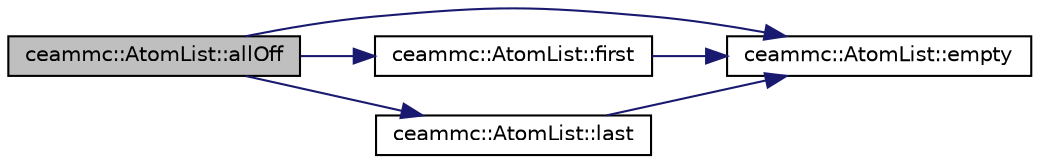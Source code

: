 digraph "ceammc::AtomList::allOff"
{
  edge [fontname="Helvetica",fontsize="10",labelfontname="Helvetica",labelfontsize="10"];
  node [fontname="Helvetica",fontsize="10",shape=record];
  rankdir="LR";
  Node1 [label="ceammc::AtomList::allOff",height=0.2,width=0.4,color="black", fillcolor="grey75", style="filled" fontcolor="black"];
  Node1 -> Node2 [color="midnightblue",fontsize="10",style="solid",fontname="Helvetica"];
  Node2 [label="ceammc::AtomList::empty",height=0.2,width=0.4,color="black", fillcolor="white", style="filled",URL="$classceammc_1_1_atom_list.html#ab715e73830704d7b06248bd137e5ccfa"];
  Node1 -> Node3 [color="midnightblue",fontsize="10",style="solid",fontname="Helvetica"];
  Node3 [label="ceammc::AtomList::first",height=0.2,width=0.4,color="black", fillcolor="white", style="filled",URL="$classceammc_1_1_atom_list.html#abe1192c063ec3c56909007fddb9927ec"];
  Node3 -> Node2 [color="midnightblue",fontsize="10",style="solid",fontname="Helvetica"];
  Node1 -> Node4 [color="midnightblue",fontsize="10",style="solid",fontname="Helvetica"];
  Node4 [label="ceammc::AtomList::last",height=0.2,width=0.4,color="black", fillcolor="white", style="filled",URL="$classceammc_1_1_atom_list.html#addaefbb272bf8890fe3e66d025b63031"];
  Node4 -> Node2 [color="midnightblue",fontsize="10",style="solid",fontname="Helvetica"];
}
